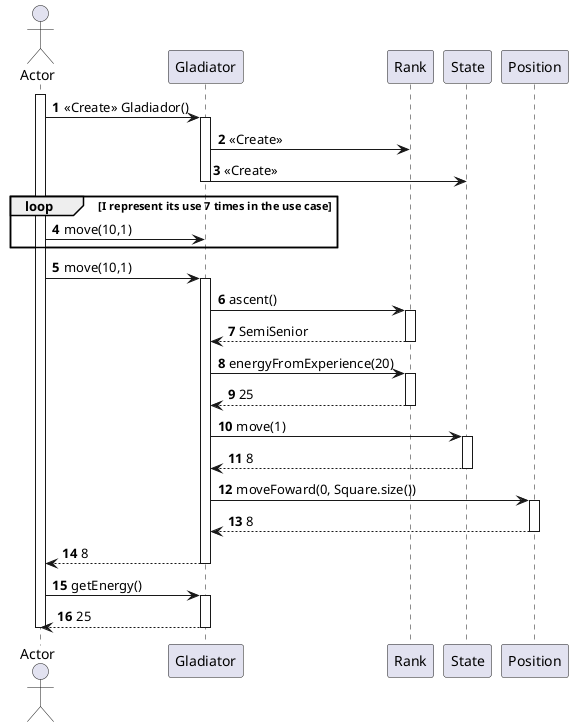 @startuml

autonumber

actor Actor

activate Actor

Actor -> Gladiator : <<Create>> Gladiador()
activate Gladiator
    Gladiator -> Rank :  <<Create>> 
    Gladiator -> State : <<Create>> 
deactivate Gladiator

loop I represent its use 7 times in the use case
Actor -> Gladiator : move(10,1)
end loop

Actor -> Gladiator : move(10,1)
activate Gladiator
    Gladiator -> Rank: ascent()
    activate Rank
        Rank --> Gladiator: SemiSenior
    deactivate Rank

    Gladiator -> Rank: energyFromExperience(20)
    activate Rank
        Rank --> Gladiator: 25
    deactivate Rank

    Gladiator -> State: move(1)
    activate State
        State --> Gladiator: 8
    deactivate State
    Gladiator -> Position: moveFoward(0, Square.size())
    activate Position
        Position --> Gladiator: 8
    deactivate Position
    Gladiator --> Actor: 8
deactivate Gladiator

Actor -> Gladiator: getEnergy()
activate Gladiator
    Gladiator --> Actor: 25
deactivate Gladiator
deactivate Actor

@enduml